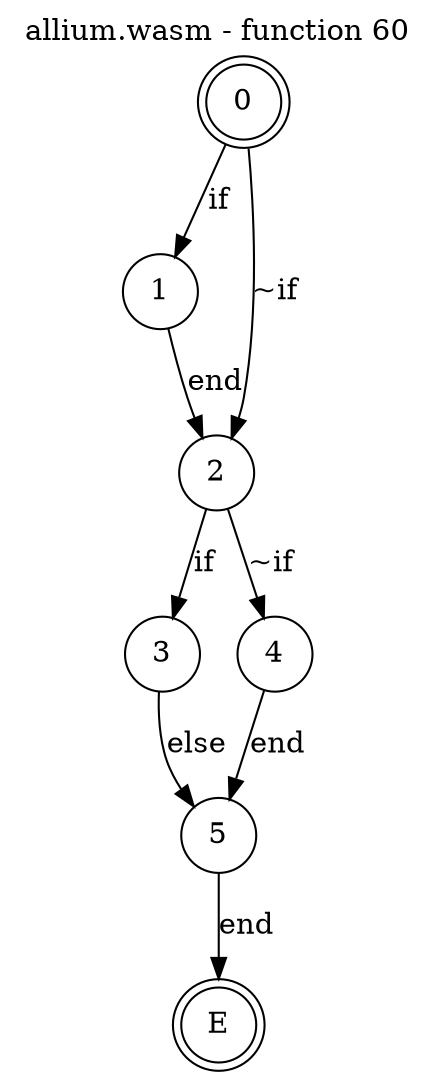 digraph finite_state_machine {
    label = "allium.wasm - function 60"
    labelloc =  t
    labelfontsize = 16
    labelfontcolor = black
    labelfontname = "Helvetica"
    node [shape = doublecircle]; 0 E ;
    node [shape = circle];
    0 -> 1[label="if"];
    0 -> 2[label="~if"];
    1 -> 2[label="end"];
    2 -> 3[label="if"];
    2 -> 4[label="~if"];
    3 -> 5[label="else"];
    4 -> 5[label="end"];
    5 -> E[label="end"];
}
